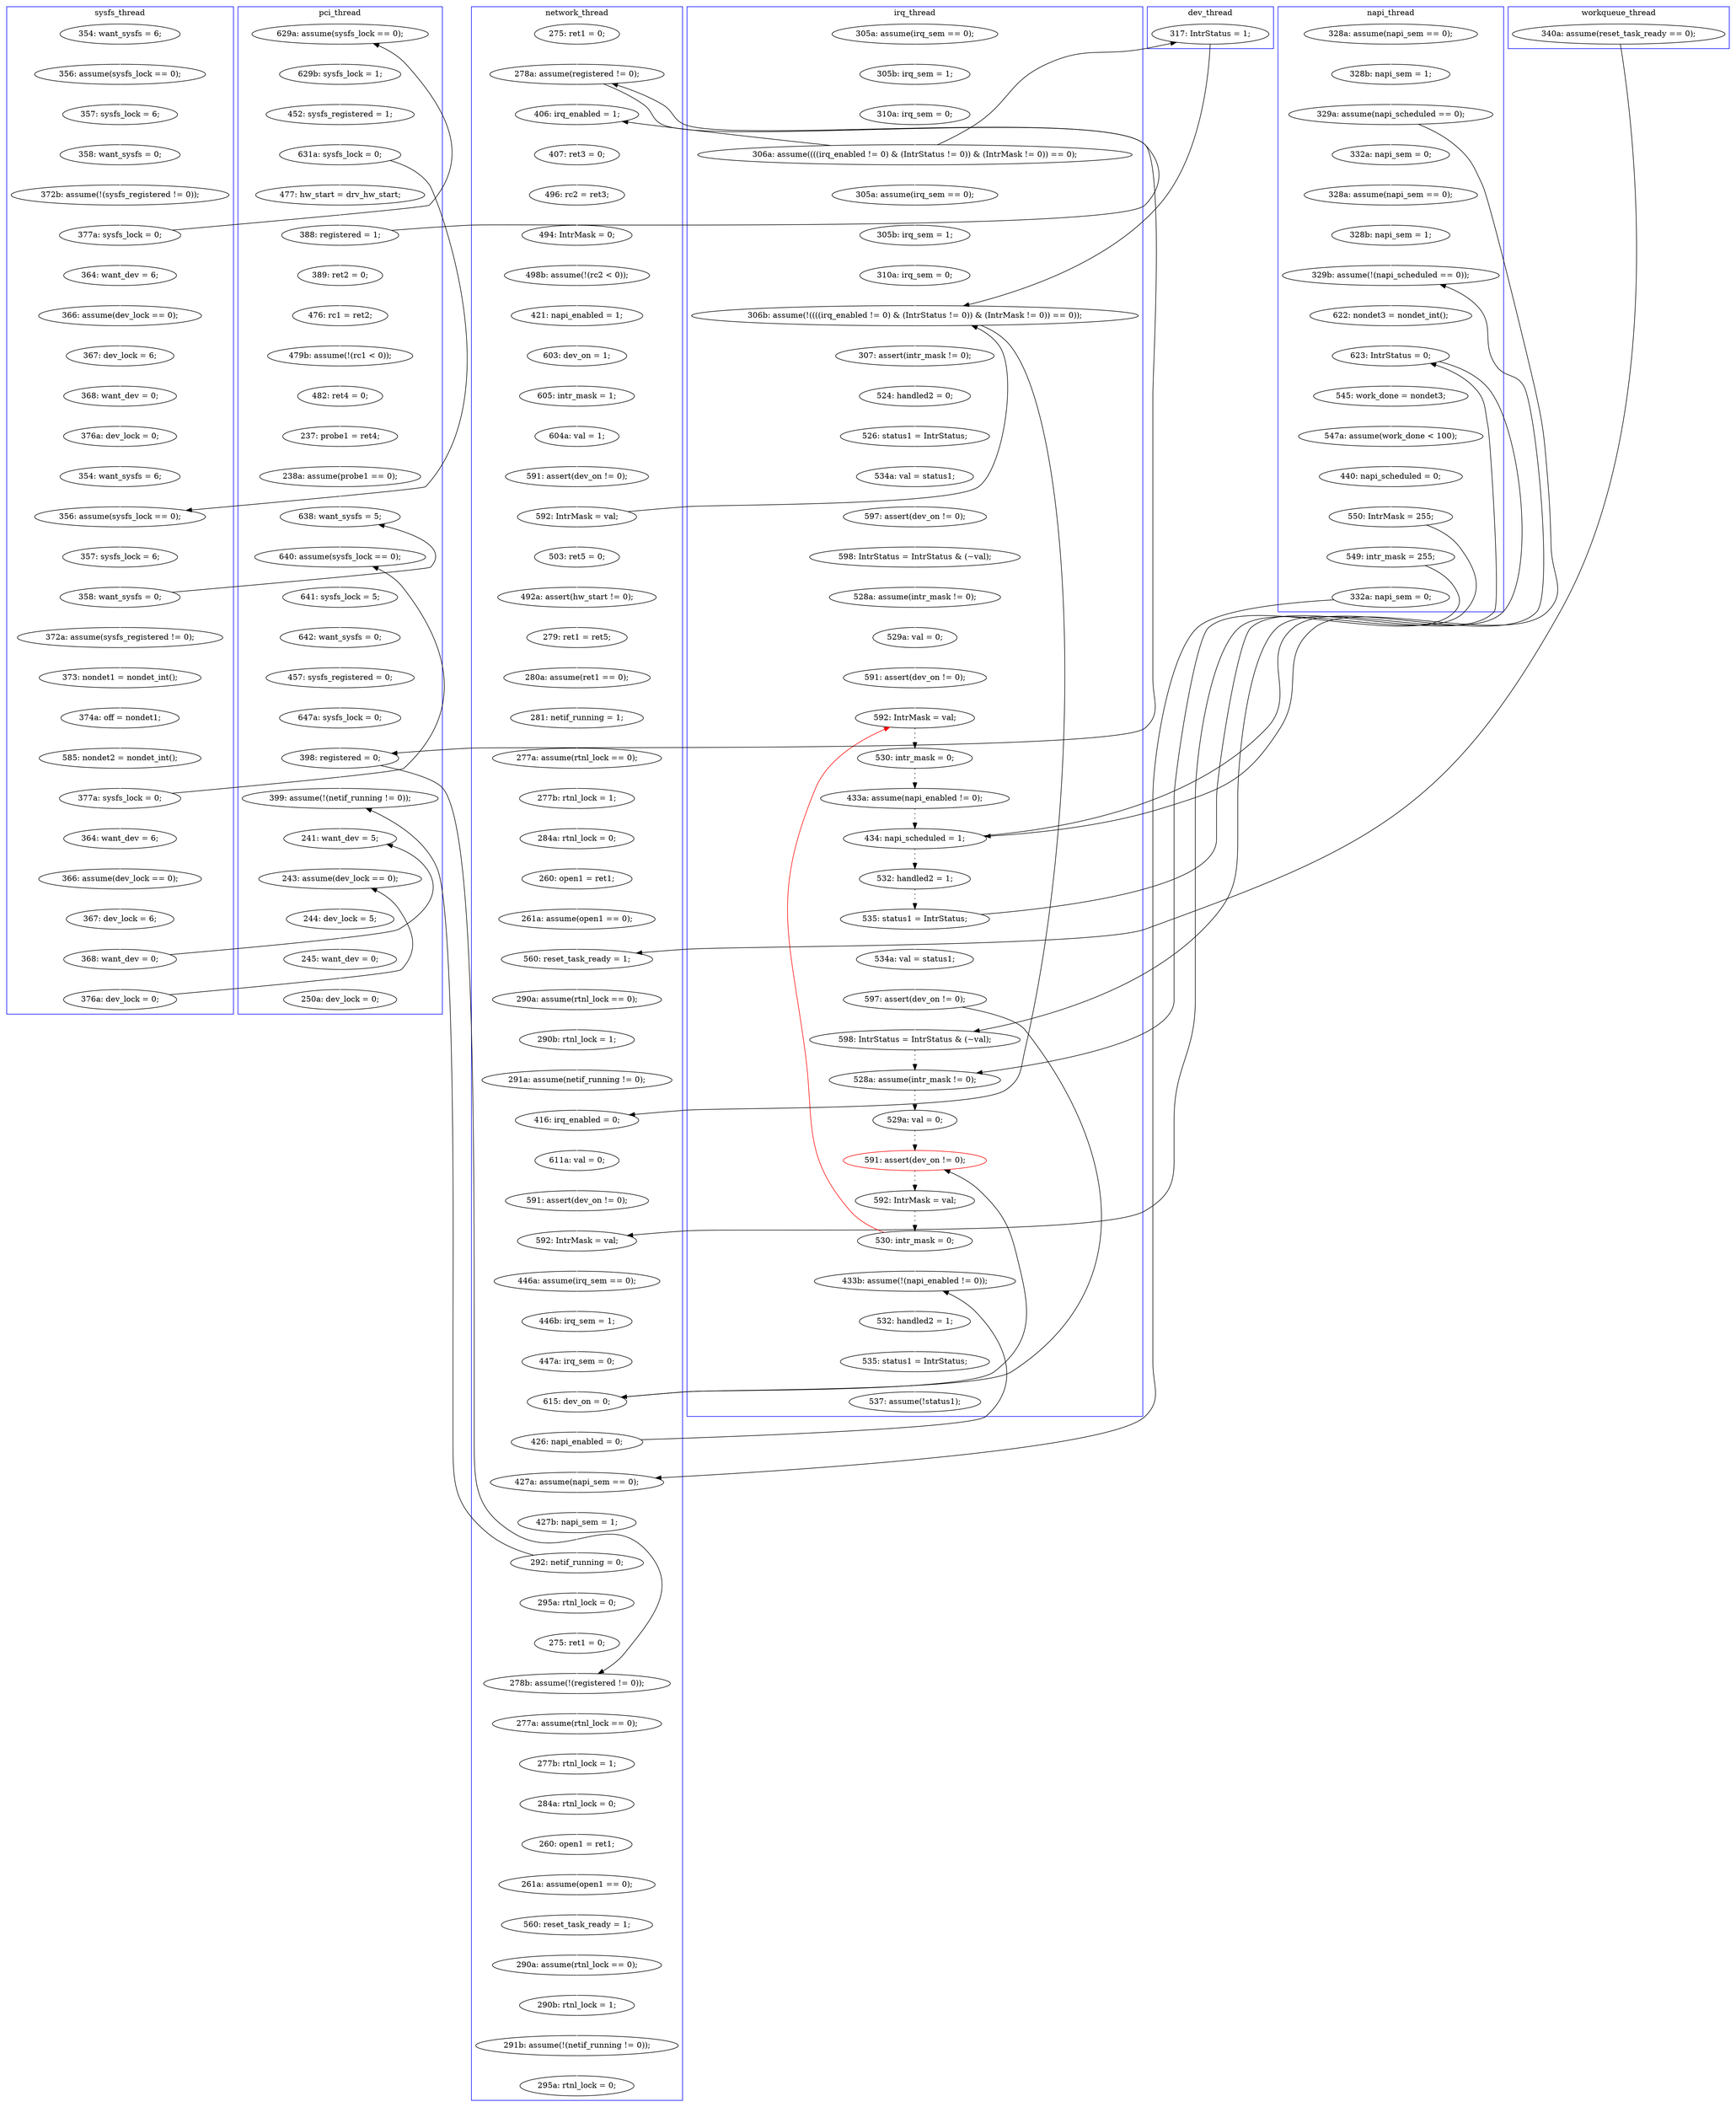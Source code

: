 digraph Counterexample {
	204 -> 205 [color = white, style = solid]
	353 -> 356 [color = white, style = solid]
	99 -> 100 [color = white, style = solid]
	234 -> 241 [color = white, style = solid]
	49 -> 55 [color = white, style = solid]
	182 -> 184 [color = white, style = solid]
	317 -> 322 [color = white, style = solid]
	189 -> 191 [color = white, style = solid]
	42 -> 57 [color = white, style = solid]
	230 -> 235 [color = black, style = solid, constraint = false]
	340 -> 349 [color = white, style = solid]
	205 -> 206 [color = white, style = solid]
	87 -> 170 [color = black, style = solid, constraint = false]
	115 -> 126 [color = white, style = solid]
	167 -> 168 [color = white, style = solid]
	154 -> 155 [color = white, style = solid]
	148 -> 154 [color = white, style = solid]
	55 -> 120 [color = black, style = solid, constraint = false]
	133 -> 134 [color = white, style = solid]
	95 -> 96 [color = white, style = solid]
	244 -> 246 [color = white, style = solid]
	35 -> 36 [color = white, style = solid]
	36 -> 40 [color = white, style = solid]
	299 -> 304 [color = black, style = dotted]
	309 -> 211 [color = red, style = solid, constraint = false]
	252 -> 253 [color = white, style = solid]
	269 -> 271 [color = white, style = solid]
	309 -> 315 [color = white, style = solid]
	55 -> 110 [color = black, style = solid, constraint = false]
	146 -> 153 [color = white, style = solid]
	250 -> 255 [color = white, style = solid]
	284 -> 342 [color = black, style = solid, constraint = false]
	44 -> 51 [color = white, style = solid]
	170 -> 171 [color = white, style = solid]
	248 -> 272 [color = black, style = solid, constraint = false]
	168 -> 178 [color = white, style = solid]
	53 -> 54 [color = white, style = solid]
	206 -> 207 [color = white, style = solid]
	47 -> 48 [color = white, style = solid]
	159 -> 162 [color = white, style = solid]
	255 -> 260 [color = white, style = solid]
	81 -> 82 [color = white, style = solid]
	135 -> 136 [color = white, style = solid]
	291 -> 293 [color = white, style = solid]
	267 -> 269 [color = white, style = solid]
	67 -> 101 [color = white, style = solid]
	350 -> 353 [color = white, style = solid]
	82 -> 85 [color = white, style = solid]
	241 -> 286 [color = black, style = solid, constraint = false]
	163 -> 208 [color = white, style = solid]
	52 -> 53 [color = white, style = solid]
	143 -> 148 [color = white, style = solid]
	195 -> 249 [color = white, style = solid]
	187 -> 195 [color = white, style = solid]
	220 -> 222 [color = black, style = dotted]
	263 -> 272 [color = black, style = dotted]
	260 -> 267 [color = white, style = solid]
	254 -> 323 [color = black, style = solid, constraint = false]
	55 -> 114 [color = white, style = solid]
	329 -> 331 [color = white, style = solid]
	298 -> 307 [color = white, style = solid]
	34 -> 35 [color = white, style = solid]
	331 -> 332 [color = white, style = solid]
	44 -> 81 [color = black, style = solid, constraint = false]
	57 -> 220 [color = black, style = solid, constraint = false]
	94 -> 95 [color = white, style = solid]
	344 -> 346 [color = white, style = solid]
	254 -> 284 [color = white, style = solid]
	315 -> 317 [color = white, style = solid]
	342 -> 343 [color = white, style = solid]
	249 -> 250 [color = white, style = solid]
	85 -> 87 [color = white, style = solid]
	286 -> 291 [color = white, style = solid]
	291 -> 315 [color = black, style = solid, constraint = false]
	51 -> 52 [color = white, style = solid]
	272 -> 276 [color = black, style = dotted]
	328 -> 329 [color = white, style = solid]
	208 -> 211 [color = white, style = solid]
	136 -> 141 [color = white, style = solid]
	179 -> 182 [color = white, style = solid]
	126 -> 135 [color = white, style = solid]
	164 -> 167 [color = white, style = solid]
	222 -> 230 [color = black, style = dotted]
	241 -> 263 [color = white, style = solid]
	48 -> 49 [color = white, style = solid]
	335 -> 340 [color = white, style = solid]
	174 -> 175 [color = white, style = solid]
	311 -> 328 [color = white, style = solid]
	236 -> 239 [color = white, style = solid]
	246 -> 248 [color = white, style = solid]
	292 -> 318 [color = white, style = solid]
	134 -> 146 [color = white, style = solid]
	87 -> 89 [color = white, style = solid]
	100 -> 159 [color = white, style = solid]
	230 -> 234 [color = white, style = solid]
	282 -> 283 [color = white, style = solid]
	181 -> 189 [color = white, style = solid]
	30 -> 34 [color = white, style = solid]
	235 -> 263 [color = black, style = solid, constraint = false]
	229 -> 292 [color = white, style = solid]
	235 -> 236 [color = white, style = solid]
	172 -> 174 [color = white, style = solid]
	189 -> 205 [color = black, style = solid, constraint = false]
	283 -> 286 [color = white, style = solid]
	110 -> 111 [color = white, style = solid]
	101 -> 110 [color = white, style = solid]
	41 -> 42 [color = white, style = solid]
	175 -> 176 [color = white, style = solid]
	111 -> 112 [color = white, style = solid]
	96 -> 99 [color = white, style = solid]
	220 -> 223 [color = black, style = solid, constraint = false]
	158 -> 163 [color = white, style = solid]
	112 -> 116 [color = white, style = solid]
	54 -> 78 [color = white, style = solid]
	178 -> 179 [color = white, style = solid]
	233 -> 235 [color = white, style = solid]
	71 -> 73 [color = white, style = solid]
	318 -> 323 [color = white, style = solid]
	297 -> 298 [color = white, style = solid]
	114 -> 115 [color = white, style = solid]
	332 -> 335 [color = white, style = solid]
	297 -> 318 [color = black, style = solid, constraint = false]
	73 -> 74 [color = white, style = solid]
	123 -> 129 [color = white, style = solid]
	293 -> 294 [color = white, style = solid]
	219 -> 220 [color = black, style = dotted]
	120 -> 135 [color = black, style = solid, constraint = false]
	135 -> 260 [color = black, style = solid, constraint = false]
	176 -> 181 [color = white, style = solid]
	57 -> 71 [color = white, style = solid]
	191 -> 252 [color = white, style = solid]
	246 -> 271 [color = black, style = solid, constraint = false]
	130 -> 131 [color = white, style = solid]
	280 -> 293 [color = black, style = solid, constraint = false]
	172 -> 204 [color = black, style = solid, constraint = false]
	307 -> 311 [color = white, style = solid]
	141 -> 143 [color = white, style = solid]
	94 -> 101 [color = black, style = solid, constraint = false]
	40 -> 44 [color = white, style = solid]
	78 -> 149 [color = white, style = solid]
	116 -> 118 [color = white, style = solid]
	343 -> 344 [color = white, style = solid]
	153 -> 164 [color = white, style = solid]
	89 -> 94 [color = white, style = solid]
	214 -> 219 [color = black, style = dotted]
	253 -> 254 [color = white, style = solid]
	294 -> 297 [color = white, style = solid]
	239 -> 244 [color = white, style = solid]
	184 -> 187 [color = white, style = solid]
	118 -> 123 [color = white, style = solid]
	171 -> 172 [color = white, style = solid]
	131 -> 133 [color = white, style = solid]
	101 -> 292 [color = black, style = solid, constraint = false]
	304 -> 309 [color = black, style = dotted]
	207 -> 212 [color = white, style = solid]
	286 -> 299 [color = black, style = solid, constraint = false]
	149 -> 170 [color = white, style = solid]
	129 -> 130 [color = white, style = solid]
	212 -> 229 [color = white, style = solid]
	281 -> 282 [color = white, style = solid]
	162 -> 204 [color = white, style = solid]
	223 -> 233 [color = white, style = solid]
	155 -> 158 [color = white, style = solid]
	292 -> 311 [color = black, style = solid, constraint = false]
	349 -> 350 [color = white, style = solid]
	271 -> 281 [color = white, style = solid]
	211 -> 214 [color = black, style = dotted]
	74 -> 223 [color = white, style = solid]
	276 -> 299 [color = black, style = dotted]
	248 -> 280 [color = white, style = solid]
	322 -> 324 [color = white, style = solid]
	38 -> 195 [color = black, style = solid, constraint = false]
	323 -> 342 [color = white, style = solid]
	134 -> 135 [color = black, style = solid, constraint = false]
	subgraph cluster5 {
		label = workqueue_thread
		color = blue
		38  [label = "340a: assume(reset_task_ready == 0);"]
	}
	subgraph cluster1 {
		label = pci_thread
		color = blue
		207  [label = "642: want_sysfs = 0;"]
		212  [label = "457: sysfs_registered = 0;"]
		346  [label = "250a: dev_lock = 0;"]
		82  [label = "629b: sysfs_lock = 1;"]
		342  [label = "243: assume(dev_lock == 0);"]
		81  [label = "629a: assume(sysfs_lock == 0);"]
		204  [label = "638: want_sysfs = 5;"]
		85  [label = "452: sysfs_registered = 1;"]
		89  [label = "477: hw_start = drv_hw_start;"]
		94  [label = "388: registered = 1;"]
		100  [label = "482: ret4 = 0;"]
		162  [label = "238a: assume(probe1 == 0);"]
		344  [label = "245: want_dev = 0;"]
		205  [label = "640: assume(sysfs_lock == 0);"]
		323  [label = "241: want_dev = 5;"]
		292  [label = "398: registered = 0;"]
		343  [label = "244: dev_lock = 5;"]
		95  [label = "389: ret2 = 0;"]
		318  [label = "399: assume(!(netif_running != 0));"]
		206  [label = "641: sysfs_lock = 5;"]
		99  [label = "479b: assume(!(rc1 < 0));"]
		229  [label = "647a: sysfs_lock = 0;"]
		87  [label = "631a: sysfs_lock = 0;"]
		159  [label = "237: probe1 = ret4;"]
		96  [label = "476: rc1 = ret2;"]
	}
	subgraph cluster4 {
		label = napi_thread
		color = blue
		235  [label = "623: IntrStatus = 0;"]
		41  [label = "328a: assume(napi_sem == 0);"]
		42  [label = "328b: napi_sem = 1;"]
		57  [label = "329a: assume(napi_scheduled == 0);"]
		280  [label = "332a: napi_sem = 0;"]
		246  [label = "550: IntrMask = 255;"]
		244  [label = "440: napi_scheduled = 0;"]
		236  [label = "545: work_done = nondet3;"]
		74  [label = "328b: napi_sem = 1;"]
		223  [label = "329b: assume(!(napi_scheduled == 0));"]
		248  [label = "549: intr_mask = 255;"]
		71  [label = "332a: napi_sem = 0;"]
		233  [label = "622: nondet3 = nondet_int();"]
		239  [label = "547a: assume(work_done < 100);"]
		73  [label = "328a: assume(napi_sem == 0);"]
	}
	subgraph cluster6 {
		label = sysfs_thread
		color = blue
		54  [label = "368: want_dev = 0;"]
		252  [label = "366: assume(dev_lock == 0);"]
		254  [label = "368: want_dev = 0;"]
		30  [label = "354: want_sysfs = 6;"]
		44  [label = "377a: sysfs_lock = 0;"]
		34  [label = "356: assume(sysfs_lock == 0);"]
		36  [label = "358: want_sysfs = 0;"]
		53  [label = "367: dev_lock = 6;"]
		40  [label = "372b: assume(!(sysfs_registered != 0));"]
		174  [label = "372a: assume(sysfs_registered != 0);"]
		189  [label = "377a: sysfs_lock = 0;"]
		284  [label = "376a: dev_lock = 0;"]
		51  [label = "364: want_dev = 6;"]
		35  [label = "357: sysfs_lock = 6;"]
		191  [label = "364: want_dev = 6;"]
		253  [label = "367: dev_lock = 6;"]
		175  [label = "373: nondet1 = nondet_int();"]
		171  [label = "357: sysfs_lock = 6;"]
		149  [label = "354: want_sysfs = 6;"]
		181  [label = "585: nondet2 = nondet_int();"]
		172  [label = "358: want_sysfs = 0;"]
		78  [label = "376a: dev_lock = 0;"]
		176  [label = "374a: off = nondet1;"]
		170  [label = "356: assume(sysfs_lock == 0);"]
		52  [label = "366: assume(dev_lock == 0);"]
	}
	subgraph cluster2 {
		label = network_thread
		color = blue
		328  [label = "277a: assume(rtnl_lock == 0);"]
		286  [label = "615: dev_on = 0;"]
		353  [label = "291b: assume(!(netif_running != 0));"]
		267  [label = "611a: val = 0;"]
		118  [label = "498b: assume(!(rc2 < 0));"]
		282  [label = "446b: irq_sem = 1;"]
		131  [label = "604a: val = 1;"]
		123  [label = "421: napi_enabled = 1;"]
		350  [label = "290b: rtnl_lock = 1;"]
		134  [label = "592: IntrMask = val;"]
		184  [label = "260: open1 = ret1;"]
		271  [label = "592: IntrMask = val;"]
		130  [label = "605: intr_mask = 1;"]
		293  [label = "427a: assume(napi_sem == 0);"]
		182  [label = "284a: rtnl_lock = 0;"]
		291  [label = "426: napi_enabled = 0;"]
		178  [label = "277a: assume(rtnl_lock == 0);"]
		153  [label = "492a: assert(hw_start != 0);"]
		335  [label = "261a: assume(open1 == 0);"]
		129  [label = "603: dev_on = 1;"]
		340  [label = "560: reset_task_ready = 1;"]
		101  [label = "278a: assume(registered != 0);"]
		195  [label = "560: reset_task_ready = 1;"]
		168  [label = "281: netif_running = 1;"]
		298  [label = "295a: rtnl_lock = 0;"]
		146  [label = "503: ret5 = 0;"]
		250  [label = "290b: rtnl_lock = 1;"]
		349  [label = "290a: assume(rtnl_lock == 0);"]
		283  [label = "447a: irq_sem = 0;"]
		67  [label = "275: ret1 = 0;"]
		260  [label = "416: irq_enabled = 0;"]
		167  [label = "280a: assume(ret1 == 0);"]
		164  [label = "279: ret1 = ret5;"]
		297  [label = "292: netif_running = 0;"]
		332  [label = "260: open1 = ret1;"]
		281  [label = "446a: assume(irq_sem == 0);"]
		249  [label = "290a: assume(rtnl_lock == 0);"]
		133  [label = "591: assert(dev_on != 0);"]
		112  [label = "496: rc2 = ret3;"]
		255  [label = "291a: assume(netif_running != 0);"]
		187  [label = "261a: assume(open1 == 0);"]
		116  [label = "494: IntrMask = 0;"]
		179  [label = "277b: rtnl_lock = 1;"]
		294  [label = "427b: napi_sem = 1;"]
		331  [label = "284a: rtnl_lock = 0;"]
		307  [label = "275: ret1 = 0;"]
		269  [label = "591: assert(dev_on != 0);"]
		111  [label = "407: ret3 = 0;"]
		110  [label = "406: irq_enabled = 1;"]
		356  [label = "295a: rtnl_lock = 0;"]
		329  [label = "277b: rtnl_lock = 1;"]
		311  [label = "278b: assume(!(registered != 0));"]
	}
	subgraph cluster7 {
		label = dev_thread
		color = blue
		120  [label = "317: IntrStatus = 1;"]
	}
	subgraph cluster3 {
		label = irq_thread
		color = blue
		220  [label = "434: napi_scheduled = 1;"]
		299  [label = "591: assert(dev_on != 0);", color = red]
		214  [label = "530: intr_mask = 0;"]
		309  [label = "530: intr_mask = 0;"]
		55  [label = "306a: assume((((irq_enabled != 0) & (IntrStatus != 0)) & (IntrMask != 0)) == 0);"]
		163  [label = "529a: val = 0;"]
		158  [label = "528a: assume(intr_mask != 0);"]
		211  [label = "592: IntrMask = val;"]
		114  [label = "305a: assume(irq_sem == 0);"]
		135  [label = "306b: assume(!((((irq_enabled != 0) & (IntrStatus != 0)) & (IntrMask != 0)) == 0));"]
		276  [label = "529a: val = 0;"]
		115  [label = "305b: irq_sem = 1;"]
		304  [label = "592: IntrMask = val;"]
		141  [label = "524: handled2 = 0;"]
		263  [label = "598: IntrStatus = IntrStatus & (~val);"]
		315  [label = "433b: assume(!(napi_enabled != 0));"]
		155  [label = "598: IntrStatus = IntrStatus & (~val);"]
		234  [label = "534a: val = status1;"]
		126  [label = "310a: irq_sem = 0;"]
		208  [label = "591: assert(dev_on != 0);"]
		219  [label = "433a: assume(napi_enabled != 0);"]
		48  [label = "305b: irq_sem = 1;"]
		324  [label = "537: assume(!status1);"]
		222  [label = "532: handled2 = 1;"]
		322  [label = "535: status1 = IntrStatus;"]
		49  [label = "310a: irq_sem = 0;"]
		136  [label = "307: assert(intr_mask != 0);"]
		143  [label = "526: status1 = IntrStatus;"]
		317  [label = "532: handled2 = 1;"]
		230  [label = "535: status1 = IntrStatus;"]
		47  [label = "305a: assume(irq_sem == 0);"]
		154  [label = "597: assert(dev_on != 0);"]
		272  [label = "528a: assume(intr_mask != 0);"]
		241  [label = "597: assert(dev_on != 0);"]
		148  [label = "534a: val = status1;"]
	}
}
